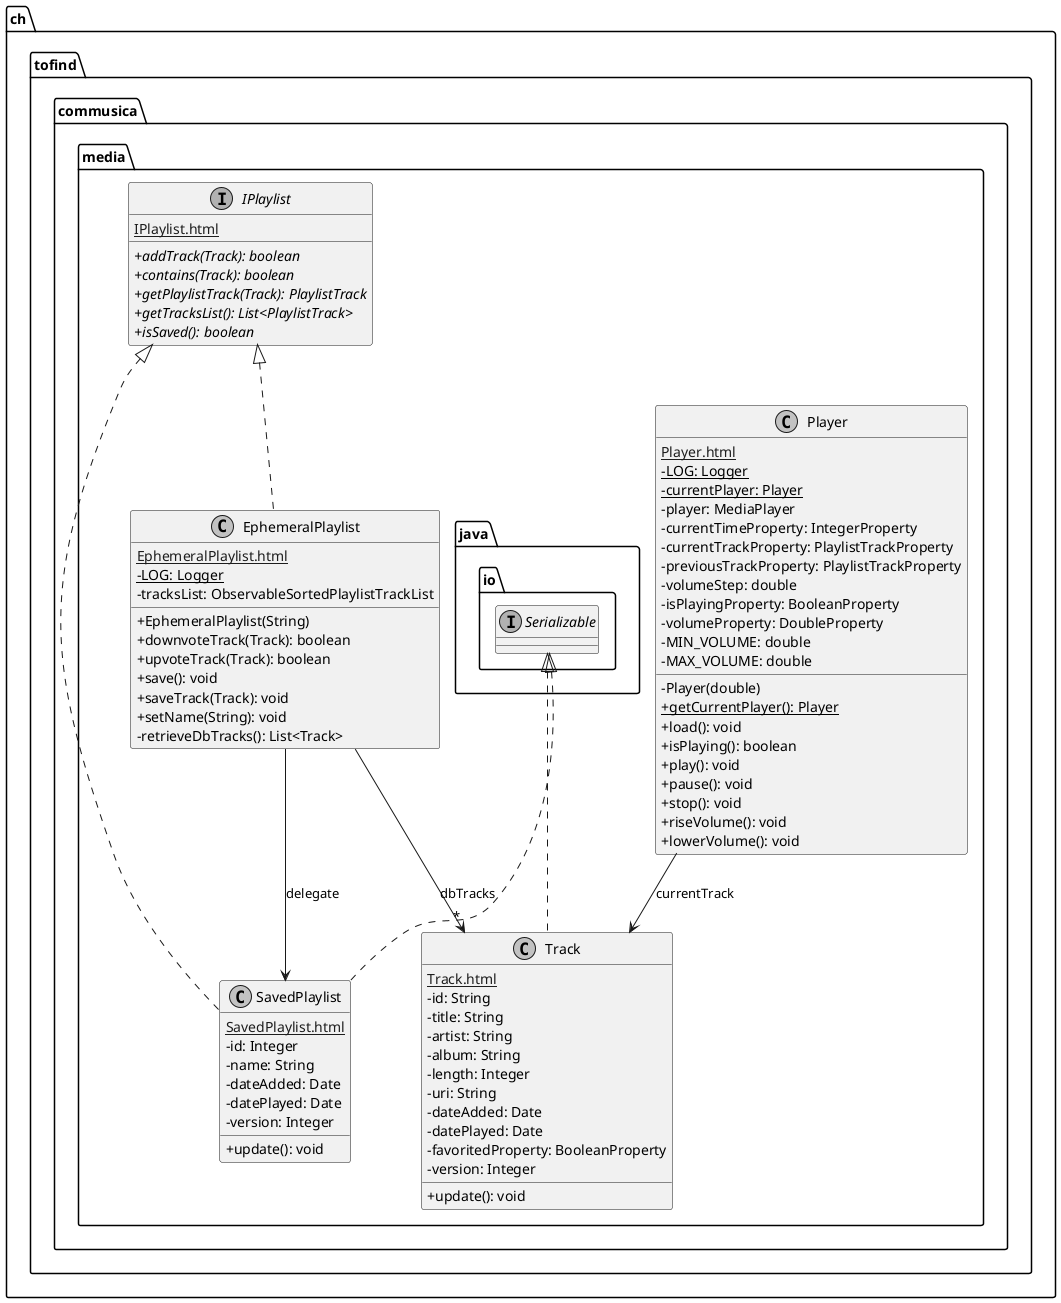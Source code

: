 @startuml

    skinparam monochrome true
    skinparam classAttributeIconSize 0

    namespace ch.tofind.commusica.media {

        interface IPlaylist {
            [[IPlaylist.html]]
            {abstract} +addTrack(Track): boolean
            {abstract} +contains(Track): boolean
            {abstract} +getPlaylistTrack(Track): PlaylistTrack
            {abstract} +getTracksList(): List<PlaylistTrack>
            {abstract} +isSaved(): boolean
        }

        class SavedPlaylist {
            [[SavedPlaylist.html]]
            -id: Integer
            -name: String
            -dateAdded: Date
            -datePlayed: Date
            -version: Integer
            +update(): void
        }

        class EphemeralPlaylist {
            [[EphemeralPlaylist.html]]
            {static} -LOG: Logger
            -tracksList: ObservableSortedPlaylistTrackList
            +EphemeralPlaylist(String)
            +downvoteTrack(Track): boolean
            +upvoteTrack(Track): boolean
            +save(): void
            +saveTrack(Track): void
            +setName(String): void
            -retrieveDbTracks(): List<Track>
        }

        class Track {
            [[Track.html]]
            -id: String
            -title: String
            -artist: String
            -album: String
            -length: Integer
            -uri: String
            -dateAdded: Date
            -datePlayed: Date
            -favoritedProperty: BooleanProperty
            -version: Integer
            +update(): void
        }

        class Player {
            [[Player.html]]
            {static} -LOG: Logger
            {static} -currentPlayer: Player
            -player: MediaPlayer
            -currentTimeProperty: IntegerProperty
            -currentTrackProperty: PlaylistTrackProperty
            -previousTrackProperty: PlaylistTrackProperty
            -volumeStep: double
            -isPlayingProperty: BooleanProperty
            -volumeProperty: DoubleProperty
            -MIN_VOLUME: double
            -MAX_VOLUME: double
            -Player(double)
            {static} +getCurrentPlayer(): Player
            +load(): void
            +isPlaying(): boolean
            +play(): void
            +pause(): void
            +stop(): void
            +riseVolume(): void
            +lowerVolume(): void
        }

        interface java.io.Serializable
        java.io.Serializable <|.. SavedPlaylist

        IPlaylist <|.. SavedPlaylist

        IPlaylist <|.. EphemeralPlaylist

        java.io.Serializable <|.. Track

        EphemeralPlaylist --> "*" Track: dbTracks

        EphemeralPlaylist --> SavedPlaylist: delegate

        Player --> Track: currentTrack

    }

@enduml
